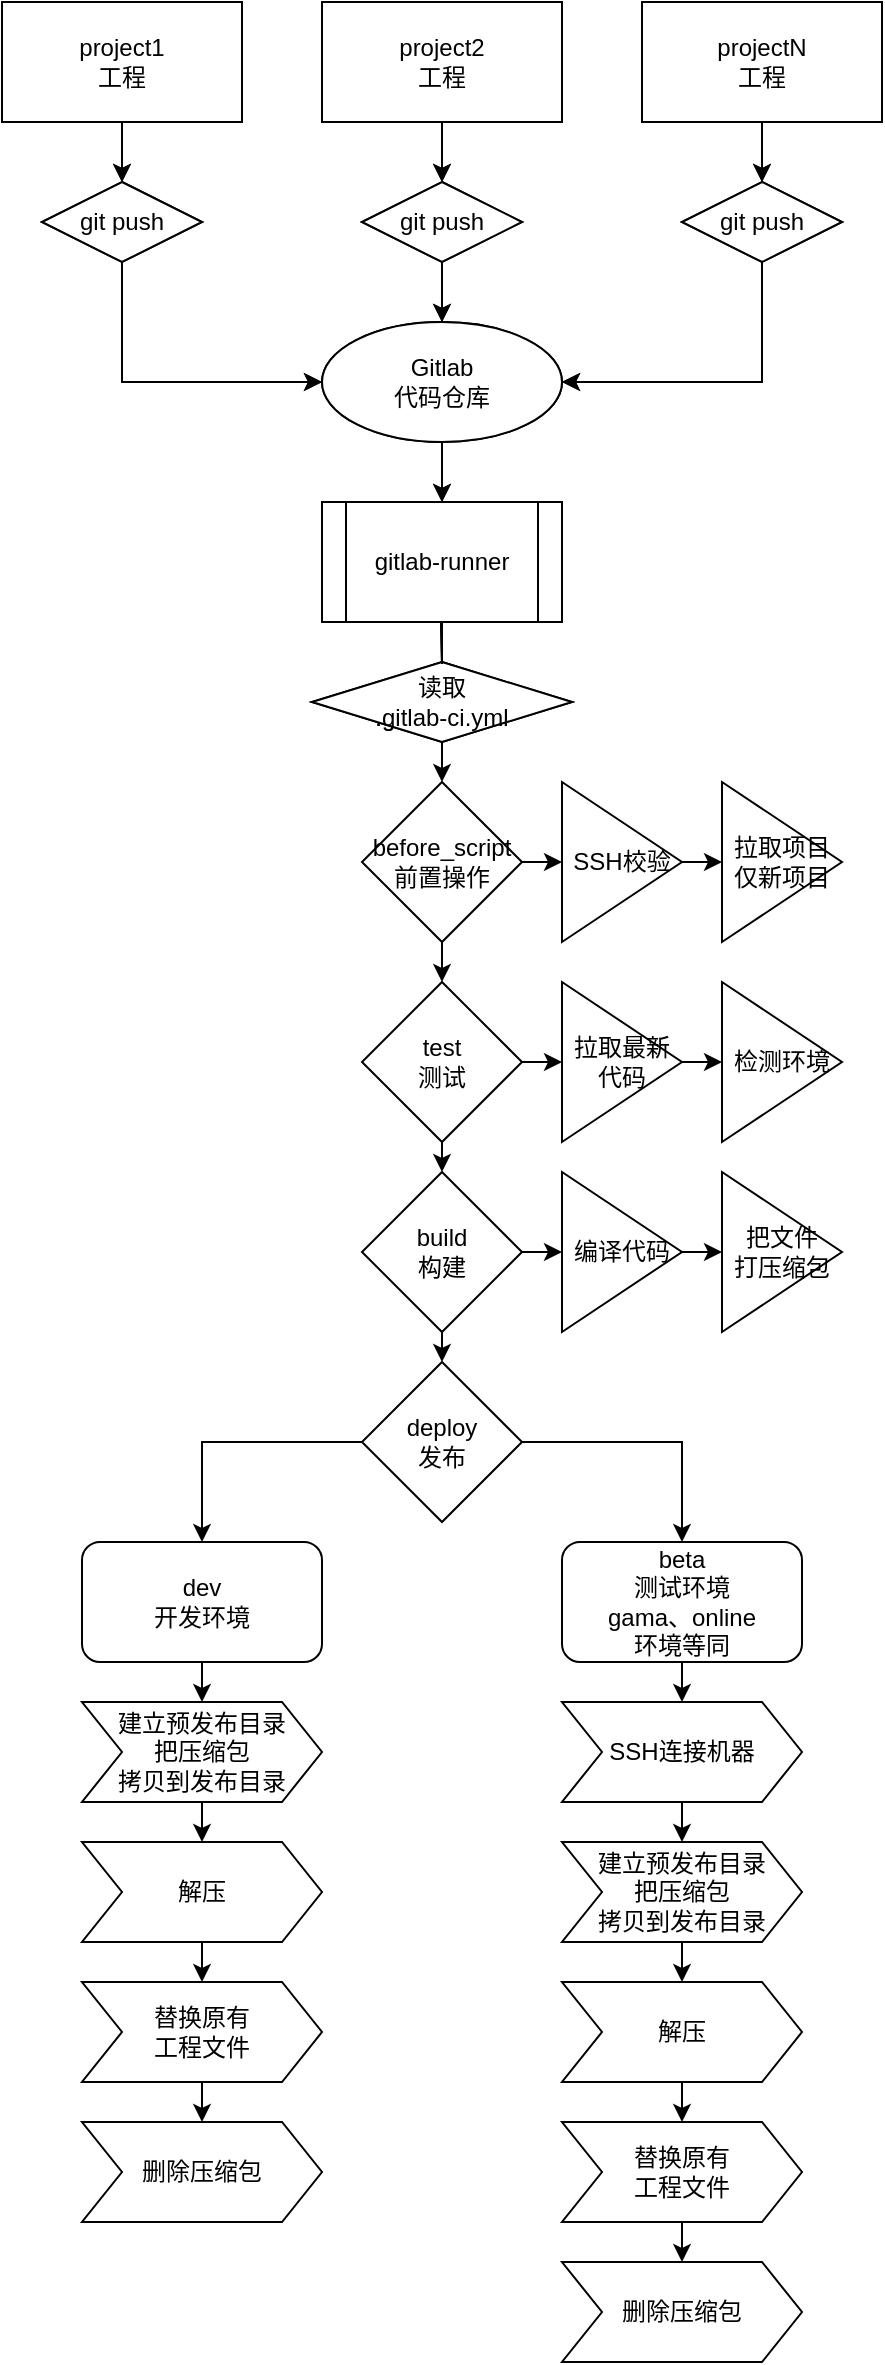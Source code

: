 <mxfile version="16.5.6" type="github">
  <diagram id="BnS27pVrS36JY-UFadmb" name="Page-1">
    <mxGraphModel dx="1038" dy="546" grid="1" gridSize="10" guides="1" tooltips="1" connect="1" arrows="1" fold="1" page="1" pageScale="1" pageWidth="827" pageHeight="1169" math="0" shadow="0">
      <root>
        <mxCell id="0" />
        <mxCell id="1" parent="0" />
        <mxCell id="piuvEJgIPPBP0Wa2WV8D-1" style="edgeStyle=orthogonalEdgeStyle;rounded=0;orthogonalLoop=1;jettySize=auto;html=1;exitX=0.5;exitY=1;exitDx=0;exitDy=0;" edge="1" parent="1" source="piuvEJgIPPBP0Wa2WV8D-2">
          <mxGeometry relative="1" as="geometry">
            <mxPoint x="260" y="100" as="targetPoint" />
          </mxGeometry>
        </mxCell>
        <mxCell id="piuvEJgIPPBP0Wa2WV8D-2" value="svr1&lt;br&gt;服务" style="rounded=0;whiteSpace=wrap;html=1;" vertex="1" parent="1">
          <mxGeometry x="200" y="10" width="120" height="60" as="geometry" />
        </mxCell>
        <mxCell id="piuvEJgIPPBP0Wa2WV8D-3" style="edgeStyle=orthogonalEdgeStyle;rounded=0;orthogonalLoop=1;jettySize=auto;html=1;exitX=0.5;exitY=1;exitDx=0;exitDy=0;entryX=0;entryY=0.5;entryDx=0;entryDy=0;" edge="1" parent="1" source="piuvEJgIPPBP0Wa2WV8D-4">
          <mxGeometry relative="1" as="geometry">
            <mxPoint x="360" y="200" as="targetPoint" />
            <Array as="points">
              <mxPoint x="260" y="200" />
            </Array>
          </mxGeometry>
        </mxCell>
        <mxCell id="piuvEJgIPPBP0Wa2WV8D-4" value="git push" style="rhombus;whiteSpace=wrap;html=1;" vertex="1" parent="1">
          <mxGeometry x="220" y="100" width="80" height="40" as="geometry" />
        </mxCell>
        <mxCell id="piuvEJgIPPBP0Wa2WV8D-5" style="edgeStyle=orthogonalEdgeStyle;rounded=0;orthogonalLoop=1;jettySize=auto;html=1;exitX=0.5;exitY=1;exitDx=0;exitDy=0;" edge="1" parent="1" source="piuvEJgIPPBP0Wa2WV8D-6">
          <mxGeometry relative="1" as="geometry">
            <mxPoint x="420" y="100" as="targetPoint" />
          </mxGeometry>
        </mxCell>
        <mxCell id="piuvEJgIPPBP0Wa2WV8D-6" value="svr2&lt;br&gt;服务" style="rounded=0;whiteSpace=wrap;html=1;" vertex="1" parent="1">
          <mxGeometry x="360" y="10" width="120" height="60" as="geometry" />
        </mxCell>
        <mxCell id="piuvEJgIPPBP0Wa2WV8D-7" style="edgeStyle=orthogonalEdgeStyle;rounded=0;orthogonalLoop=1;jettySize=auto;html=1;exitX=0.5;exitY=1;exitDx=0;exitDy=0;entryX=0.5;entryY=0;entryDx=0;entryDy=0;" edge="1" parent="1" source="piuvEJgIPPBP0Wa2WV8D-8">
          <mxGeometry relative="1" as="geometry">
            <mxPoint x="420" y="170" as="targetPoint" />
          </mxGeometry>
        </mxCell>
        <mxCell id="piuvEJgIPPBP0Wa2WV8D-8" value="git push" style="rhombus;whiteSpace=wrap;html=1;" vertex="1" parent="1">
          <mxGeometry x="380" y="100" width="80" height="40" as="geometry" />
        </mxCell>
        <mxCell id="piuvEJgIPPBP0Wa2WV8D-9" style="edgeStyle=orthogonalEdgeStyle;rounded=0;orthogonalLoop=1;jettySize=auto;html=1;exitX=0.5;exitY=1;exitDx=0;exitDy=0;" edge="1" parent="1" source="piuvEJgIPPBP0Wa2WV8D-10">
          <mxGeometry relative="1" as="geometry">
            <mxPoint x="580" y="100" as="targetPoint" />
          </mxGeometry>
        </mxCell>
        <mxCell id="piuvEJgIPPBP0Wa2WV8D-10" value="svr3&lt;br&gt;服务" style="rounded=0;whiteSpace=wrap;html=1;" vertex="1" parent="1">
          <mxGeometry x="520" y="10" width="120" height="60" as="geometry" />
        </mxCell>
        <mxCell id="piuvEJgIPPBP0Wa2WV8D-11" style="edgeStyle=orthogonalEdgeStyle;rounded=0;orthogonalLoop=1;jettySize=auto;html=1;exitX=0.5;exitY=1;exitDx=0;exitDy=0;entryX=1;entryY=0.5;entryDx=0;entryDy=0;" edge="1" parent="1" source="piuvEJgIPPBP0Wa2WV8D-12">
          <mxGeometry relative="1" as="geometry">
            <mxPoint x="480" y="200" as="targetPoint" />
            <Array as="points">
              <mxPoint x="580" y="200" />
            </Array>
          </mxGeometry>
        </mxCell>
        <mxCell id="piuvEJgIPPBP0Wa2WV8D-12" value="git push" style="rhombus;whiteSpace=wrap;html=1;" vertex="1" parent="1">
          <mxGeometry x="540" y="100" width="80" height="40" as="geometry" />
        </mxCell>
        <mxCell id="piuvEJgIPPBP0Wa2WV8D-13" style="edgeStyle=orthogonalEdgeStyle;rounded=0;orthogonalLoop=1;jettySize=auto;html=1;exitX=0.5;exitY=1;exitDx=0;exitDy=0;" edge="1" parent="1">
          <mxGeometry relative="1" as="geometry">
            <mxPoint x="420" y="260" as="targetPoint" />
            <mxPoint x="420" y="230" as="sourcePoint" />
          </mxGeometry>
        </mxCell>
        <mxCell id="piuvEJgIPPBP0Wa2WV8D-14" style="edgeStyle=orthogonalEdgeStyle;rounded=0;orthogonalLoop=1;jettySize=auto;html=1;exitX=0.5;exitY=1;exitDx=0;exitDy=0;startArrow=none;" edge="1" parent="1" source="piuvEJgIPPBP0Wa2WV8D-17">
          <mxGeometry relative="1" as="geometry">
            <mxPoint x="419.5" y="350" as="targetPoint" />
            <mxPoint x="419.5" y="320" as="sourcePoint" />
          </mxGeometry>
        </mxCell>
        <mxCell id="piuvEJgIPPBP0Wa2WV8D-15" value="gitlab-runner" style="shape=process;whiteSpace=wrap;html=1;backgroundOutline=1;" vertex="1" parent="1">
          <mxGeometry x="360" y="260" width="120" height="60" as="geometry" />
        </mxCell>
        <mxCell id="piuvEJgIPPBP0Wa2WV8D-16" value="Gitlab&lt;br&gt;代码仓库" style="ellipse;whiteSpace=wrap;html=1;" vertex="1" parent="1">
          <mxGeometry x="360" y="170" width="120" height="60" as="geometry" />
        </mxCell>
        <mxCell id="piuvEJgIPPBP0Wa2WV8D-17" value="读取&lt;br&gt;.gitlab-ci.yml" style="rhombus;whiteSpace=wrap;html=1;" vertex="1" parent="1">
          <mxGeometry x="355" y="340" width="130" height="40" as="geometry" />
        </mxCell>
        <mxCell id="piuvEJgIPPBP0Wa2WV8D-18" value="" style="edgeStyle=orthogonalEdgeStyle;rounded=0;orthogonalLoop=1;jettySize=auto;html=1;exitX=0.5;exitY=1;exitDx=0;exitDy=0;endArrow=none;" edge="1" parent="1" target="piuvEJgIPPBP0Wa2WV8D-17">
          <mxGeometry relative="1" as="geometry">
            <mxPoint x="419.5" y="350" as="targetPoint" />
            <mxPoint x="419.5" y="320" as="sourcePoint" />
          </mxGeometry>
        </mxCell>
        <mxCell id="piuvEJgIPPBP0Wa2WV8D-19" style="edgeStyle=orthogonalEdgeStyle;rounded=0;orthogonalLoop=1;jettySize=auto;html=1;exitX=0.5;exitY=1;exitDx=0;exitDy=0;" edge="1" parent="1" source="piuvEJgIPPBP0Wa2WV8D-20">
          <mxGeometry relative="1" as="geometry">
            <mxPoint x="260" y="100" as="targetPoint" />
          </mxGeometry>
        </mxCell>
        <mxCell id="piuvEJgIPPBP0Wa2WV8D-20" value="project1&lt;br&gt;工程" style="rounded=0;whiteSpace=wrap;html=1;" vertex="1" parent="1">
          <mxGeometry x="200" y="10" width="120" height="60" as="geometry" />
        </mxCell>
        <mxCell id="piuvEJgIPPBP0Wa2WV8D-21" style="edgeStyle=orthogonalEdgeStyle;rounded=0;orthogonalLoop=1;jettySize=auto;html=1;exitX=0.5;exitY=1;exitDx=0;exitDy=0;entryX=0;entryY=0.5;entryDx=0;entryDy=0;" edge="1" parent="1" source="piuvEJgIPPBP0Wa2WV8D-22">
          <mxGeometry relative="1" as="geometry">
            <mxPoint x="360" y="200" as="targetPoint" />
            <Array as="points">
              <mxPoint x="260" y="200" />
            </Array>
          </mxGeometry>
        </mxCell>
        <mxCell id="piuvEJgIPPBP0Wa2WV8D-22" value="git push" style="rhombus;whiteSpace=wrap;html=1;" vertex="1" parent="1">
          <mxGeometry x="220" y="100" width="80" height="40" as="geometry" />
        </mxCell>
        <mxCell id="piuvEJgIPPBP0Wa2WV8D-23" style="edgeStyle=orthogonalEdgeStyle;rounded=0;orthogonalLoop=1;jettySize=auto;html=1;exitX=0.5;exitY=1;exitDx=0;exitDy=0;" edge="1" parent="1" source="piuvEJgIPPBP0Wa2WV8D-24">
          <mxGeometry relative="1" as="geometry">
            <mxPoint x="420" y="100" as="targetPoint" />
          </mxGeometry>
        </mxCell>
        <mxCell id="piuvEJgIPPBP0Wa2WV8D-24" value="project2&lt;br&gt;工程" style="rounded=0;whiteSpace=wrap;html=1;" vertex="1" parent="1">
          <mxGeometry x="360" y="10" width="120" height="60" as="geometry" />
        </mxCell>
        <mxCell id="piuvEJgIPPBP0Wa2WV8D-25" style="edgeStyle=orthogonalEdgeStyle;rounded=0;orthogonalLoop=1;jettySize=auto;html=1;exitX=0.5;exitY=1;exitDx=0;exitDy=0;entryX=0.5;entryY=0;entryDx=0;entryDy=0;" edge="1" parent="1" source="piuvEJgIPPBP0Wa2WV8D-26">
          <mxGeometry relative="1" as="geometry">
            <mxPoint x="420" y="170" as="targetPoint" />
          </mxGeometry>
        </mxCell>
        <mxCell id="piuvEJgIPPBP0Wa2WV8D-26" value="git push" style="rhombus;whiteSpace=wrap;html=1;" vertex="1" parent="1">
          <mxGeometry x="380" y="100" width="80" height="40" as="geometry" />
        </mxCell>
        <mxCell id="piuvEJgIPPBP0Wa2WV8D-27" style="edgeStyle=orthogonalEdgeStyle;rounded=0;orthogonalLoop=1;jettySize=auto;html=1;exitX=0.5;exitY=1;exitDx=0;exitDy=0;" edge="1" parent="1" source="piuvEJgIPPBP0Wa2WV8D-28">
          <mxGeometry relative="1" as="geometry">
            <mxPoint x="580" y="100" as="targetPoint" />
          </mxGeometry>
        </mxCell>
        <mxCell id="piuvEJgIPPBP0Wa2WV8D-28" value="projectN&lt;br&gt;工程" style="rounded=0;whiteSpace=wrap;html=1;" vertex="1" parent="1">
          <mxGeometry x="520" y="10" width="120" height="60" as="geometry" />
        </mxCell>
        <mxCell id="piuvEJgIPPBP0Wa2WV8D-29" style="edgeStyle=orthogonalEdgeStyle;rounded=0;orthogonalLoop=1;jettySize=auto;html=1;exitX=0.5;exitY=1;exitDx=0;exitDy=0;entryX=1;entryY=0.5;entryDx=0;entryDy=0;" edge="1" parent="1" source="piuvEJgIPPBP0Wa2WV8D-30">
          <mxGeometry relative="1" as="geometry">
            <mxPoint x="480" y="200" as="targetPoint" />
            <Array as="points">
              <mxPoint x="580" y="200" />
            </Array>
          </mxGeometry>
        </mxCell>
        <mxCell id="piuvEJgIPPBP0Wa2WV8D-30" value="git push" style="rhombus;whiteSpace=wrap;html=1;" vertex="1" parent="1">
          <mxGeometry x="540" y="100" width="80" height="40" as="geometry" />
        </mxCell>
        <mxCell id="piuvEJgIPPBP0Wa2WV8D-31" style="edgeStyle=orthogonalEdgeStyle;rounded=0;orthogonalLoop=1;jettySize=auto;html=1;exitX=0.5;exitY=1;exitDx=0;exitDy=0;" edge="1" parent="1">
          <mxGeometry relative="1" as="geometry">
            <mxPoint x="420" y="260" as="targetPoint" />
            <mxPoint x="420" y="230" as="sourcePoint" />
          </mxGeometry>
        </mxCell>
        <mxCell id="piuvEJgIPPBP0Wa2WV8D-32" style="edgeStyle=orthogonalEdgeStyle;rounded=0;orthogonalLoop=1;jettySize=auto;html=1;exitX=0.5;exitY=1;exitDx=0;exitDy=0;startArrow=none;" edge="1" parent="1" source="piuvEJgIPPBP0Wa2WV8D-45">
          <mxGeometry relative="1" as="geometry">
            <mxPoint x="419.5" y="350" as="targetPoint" />
            <mxPoint x="419.5" y="320" as="sourcePoint" />
          </mxGeometry>
        </mxCell>
        <mxCell id="piuvEJgIPPBP0Wa2WV8D-33" value="gitlab-runner" style="shape=process;whiteSpace=wrap;html=1;backgroundOutline=1;" vertex="1" parent="1">
          <mxGeometry x="360" y="260" width="120" height="60" as="geometry" />
        </mxCell>
        <mxCell id="piuvEJgIPPBP0Wa2WV8D-34" value="Gitlab&lt;br&gt;代码仓库" style="ellipse;whiteSpace=wrap;html=1;" vertex="1" parent="1">
          <mxGeometry x="360" y="170" width="120" height="60" as="geometry" />
        </mxCell>
        <mxCell id="piuvEJgIPPBP0Wa2WV8D-35" style="edgeStyle=orthogonalEdgeStyle;rounded=0;orthogonalLoop=1;jettySize=auto;html=1;exitX=0.5;exitY=1;exitDx=0;exitDy=0;entryX=0.5;entryY=0;entryDx=0;entryDy=0;" edge="1" parent="1" source="piuvEJgIPPBP0Wa2WV8D-37" target="piuvEJgIPPBP0Wa2WV8D-40">
          <mxGeometry relative="1" as="geometry" />
        </mxCell>
        <mxCell id="piuvEJgIPPBP0Wa2WV8D-36" style="edgeStyle=orthogonalEdgeStyle;rounded=0;orthogonalLoop=1;jettySize=auto;html=1;exitX=1;exitY=0.5;exitDx=0;exitDy=0;" edge="1" parent="1" source="piuvEJgIPPBP0Wa2WV8D-37">
          <mxGeometry relative="1" as="geometry">
            <mxPoint x="480" y="540" as="targetPoint" />
          </mxGeometry>
        </mxCell>
        <mxCell id="piuvEJgIPPBP0Wa2WV8D-37" value="test&lt;br&gt;测试" style="rhombus;whiteSpace=wrap;html=1;" vertex="1" parent="1">
          <mxGeometry x="380" y="500" width="80" height="80" as="geometry" />
        </mxCell>
        <mxCell id="piuvEJgIPPBP0Wa2WV8D-38" style="edgeStyle=orthogonalEdgeStyle;rounded=0;orthogonalLoop=1;jettySize=auto;html=1;exitX=0.5;exitY=1;exitDx=0;exitDy=0;entryX=0.5;entryY=0;entryDx=0;entryDy=0;" edge="1" parent="1" source="piuvEJgIPPBP0Wa2WV8D-40" target="piuvEJgIPPBP0Wa2WV8D-43">
          <mxGeometry relative="1" as="geometry" />
        </mxCell>
        <mxCell id="piuvEJgIPPBP0Wa2WV8D-39" style="edgeStyle=orthogonalEdgeStyle;rounded=0;orthogonalLoop=1;jettySize=auto;html=1;exitX=1;exitY=0.5;exitDx=0;exitDy=0;" edge="1" parent="1" source="piuvEJgIPPBP0Wa2WV8D-40">
          <mxGeometry relative="1" as="geometry">
            <mxPoint x="480" y="635" as="targetPoint" />
          </mxGeometry>
        </mxCell>
        <mxCell id="piuvEJgIPPBP0Wa2WV8D-40" value="build&lt;br&gt;构建" style="rhombus;whiteSpace=wrap;html=1;" vertex="1" parent="1">
          <mxGeometry x="380" y="595" width="80" height="80" as="geometry" />
        </mxCell>
        <mxCell id="piuvEJgIPPBP0Wa2WV8D-41" style="edgeStyle=orthogonalEdgeStyle;rounded=0;orthogonalLoop=1;jettySize=auto;html=1;exitX=0;exitY=0.5;exitDx=0;exitDy=0;entryX=0.5;entryY=0;entryDx=0;entryDy=0;" edge="1" parent="1" source="piuvEJgIPPBP0Wa2WV8D-43" target="piuvEJgIPPBP0Wa2WV8D-62">
          <mxGeometry relative="1" as="geometry" />
        </mxCell>
        <mxCell id="piuvEJgIPPBP0Wa2WV8D-42" style="edgeStyle=orthogonalEdgeStyle;rounded=0;orthogonalLoop=1;jettySize=auto;html=1;exitX=1;exitY=0.5;exitDx=0;exitDy=0;" edge="1" parent="1" source="piuvEJgIPPBP0Wa2WV8D-43" target="piuvEJgIPPBP0Wa2WV8D-64">
          <mxGeometry relative="1" as="geometry" />
        </mxCell>
        <mxCell id="piuvEJgIPPBP0Wa2WV8D-43" value="deploy&lt;br&gt;发布" style="rhombus;whiteSpace=wrap;html=1;" vertex="1" parent="1">
          <mxGeometry x="380" y="690" width="80" height="80" as="geometry" />
        </mxCell>
        <mxCell id="piuvEJgIPPBP0Wa2WV8D-44" style="edgeStyle=orthogonalEdgeStyle;rounded=0;orthogonalLoop=1;jettySize=auto;html=1;exitX=0.5;exitY=1;exitDx=0;exitDy=0;" edge="1" parent="1" source="piuvEJgIPPBP0Wa2WV8D-45">
          <mxGeometry relative="1" as="geometry">
            <mxPoint x="420" y="400" as="targetPoint" />
          </mxGeometry>
        </mxCell>
        <mxCell id="piuvEJgIPPBP0Wa2WV8D-45" value="读取&lt;br&gt;.gitlab-ci.yml" style="rhombus;whiteSpace=wrap;html=1;" vertex="1" parent="1">
          <mxGeometry x="355" y="340" width="130" height="40" as="geometry" />
        </mxCell>
        <mxCell id="piuvEJgIPPBP0Wa2WV8D-46" value="" style="edgeStyle=orthogonalEdgeStyle;rounded=0;orthogonalLoop=1;jettySize=auto;html=1;exitX=0.5;exitY=1;exitDx=0;exitDy=0;endArrow=none;" edge="1" parent="1" target="piuvEJgIPPBP0Wa2WV8D-45">
          <mxGeometry relative="1" as="geometry">
            <mxPoint x="419.5" y="350" as="targetPoint" />
            <mxPoint x="419.5" y="320" as="sourcePoint" />
          </mxGeometry>
        </mxCell>
        <mxCell id="piuvEJgIPPBP0Wa2WV8D-47" style="edgeStyle=orthogonalEdgeStyle;rounded=0;orthogonalLoop=1;jettySize=auto;html=1;exitX=0.5;exitY=1;exitDx=0;exitDy=0;entryX=0.5;entryY=0;entryDx=0;entryDy=0;" edge="1" parent="1" source="piuvEJgIPPBP0Wa2WV8D-49" target="piuvEJgIPPBP0Wa2WV8D-37">
          <mxGeometry relative="1" as="geometry" />
        </mxCell>
        <mxCell id="piuvEJgIPPBP0Wa2WV8D-49" value="before_script&lt;br&gt;前置操作" style="rhombus;whiteSpace=wrap;html=1;" vertex="1" parent="1">
          <mxGeometry x="380" y="400" width="80" height="80" as="geometry" />
        </mxCell>
        <mxCell id="piuvEJgIPPBP0Wa2WV8D-50" style="edgeStyle=orthogonalEdgeStyle;rounded=0;orthogonalLoop=1;jettySize=auto;html=1;exitX=1;exitY=0.5;exitDx=0;exitDy=0;" edge="1" parent="1">
          <mxGeometry relative="1" as="geometry">
            <mxPoint x="480" y="440" as="targetPoint" />
            <mxPoint x="460" y="440" as="sourcePoint" />
          </mxGeometry>
        </mxCell>
        <mxCell id="piuvEJgIPPBP0Wa2WV8D-52" style="edgeStyle=orthogonalEdgeStyle;rounded=0;orthogonalLoop=1;jettySize=auto;html=1;exitX=1;exitY=0.5;exitDx=0;exitDy=0;entryX=0;entryY=0.5;entryDx=0;entryDy=0;" edge="1" parent="1" source="piuvEJgIPPBP0Wa2WV8D-53" target="piuvEJgIPPBP0Wa2WV8D-54">
          <mxGeometry relative="1" as="geometry" />
        </mxCell>
        <mxCell id="piuvEJgIPPBP0Wa2WV8D-53" value="SSH校验" style="triangle;whiteSpace=wrap;html=1;" vertex="1" parent="1">
          <mxGeometry x="480" y="400" width="60" height="80" as="geometry" />
        </mxCell>
        <mxCell id="piuvEJgIPPBP0Wa2WV8D-54" value="拉取项目&lt;br&gt;仅新项目" style="triangle;whiteSpace=wrap;html=1;" vertex="1" parent="1">
          <mxGeometry x="560" y="400" width="60" height="80" as="geometry" />
        </mxCell>
        <mxCell id="piuvEJgIPPBP0Wa2WV8D-80" style="edgeStyle=orthogonalEdgeStyle;rounded=0;orthogonalLoop=1;jettySize=auto;html=1;exitX=1;exitY=0.5;exitDx=0;exitDy=0;entryX=0;entryY=0.5;entryDx=0;entryDy=0;" edge="1" parent="1" source="piuvEJgIPPBP0Wa2WV8D-55" target="piuvEJgIPPBP0Wa2WV8D-79">
          <mxGeometry relative="1" as="geometry" />
        </mxCell>
        <mxCell id="piuvEJgIPPBP0Wa2WV8D-55" value="拉取最新&lt;br&gt;代码" style="triangle;whiteSpace=wrap;html=1;" vertex="1" parent="1">
          <mxGeometry x="480" y="500" width="60" height="80" as="geometry" />
        </mxCell>
        <mxCell id="piuvEJgIPPBP0Wa2WV8D-56" style="edgeStyle=orthogonalEdgeStyle;rounded=0;orthogonalLoop=1;jettySize=auto;html=1;exitX=1;exitY=0.5;exitDx=0;exitDy=0;entryX=0;entryY=0.5;entryDx=0;entryDy=0;" edge="1" parent="1" source="piuvEJgIPPBP0Wa2WV8D-57" target="piuvEJgIPPBP0Wa2WV8D-59">
          <mxGeometry relative="1" as="geometry" />
        </mxCell>
        <mxCell id="piuvEJgIPPBP0Wa2WV8D-57" value="编译代码" style="triangle;whiteSpace=wrap;html=1;" vertex="1" parent="1">
          <mxGeometry x="480" y="595" width="60" height="80" as="geometry" />
        </mxCell>
        <mxCell id="piuvEJgIPPBP0Wa2WV8D-59" value="把文件&lt;br&gt;打压缩包" style="triangle;whiteSpace=wrap;html=1;" vertex="1" parent="1">
          <mxGeometry x="560" y="595" width="60" height="80" as="geometry" />
        </mxCell>
        <mxCell id="piuvEJgIPPBP0Wa2WV8D-61" style="edgeStyle=orthogonalEdgeStyle;rounded=0;orthogonalLoop=1;jettySize=auto;html=1;exitX=0.5;exitY=1;exitDx=0;exitDy=0;" edge="1" parent="1" source="piuvEJgIPPBP0Wa2WV8D-62">
          <mxGeometry relative="1" as="geometry">
            <mxPoint x="300" y="860" as="targetPoint" />
          </mxGeometry>
        </mxCell>
        <mxCell id="piuvEJgIPPBP0Wa2WV8D-62" value="dev&lt;br&gt;开发环境" style="rounded=1;whiteSpace=wrap;html=1;" vertex="1" parent="1">
          <mxGeometry x="240" y="780" width="120" height="60" as="geometry" />
        </mxCell>
        <mxCell id="piuvEJgIPPBP0Wa2WV8D-63" style="edgeStyle=orthogonalEdgeStyle;rounded=0;orthogonalLoop=1;jettySize=auto;html=1;exitX=0.5;exitY=1;exitDx=0;exitDy=0;" edge="1" parent="1" source="piuvEJgIPPBP0Wa2WV8D-64">
          <mxGeometry relative="1" as="geometry">
            <mxPoint x="540" y="860" as="targetPoint" />
          </mxGeometry>
        </mxCell>
        <mxCell id="piuvEJgIPPBP0Wa2WV8D-64" value="beta&lt;br&gt;测试环境&lt;br&gt;gama、online&lt;br&gt;环境等同" style="rounded=1;whiteSpace=wrap;html=1;" vertex="1" parent="1">
          <mxGeometry x="480" y="780" width="120" height="60" as="geometry" />
        </mxCell>
        <mxCell id="piuvEJgIPPBP0Wa2WV8D-65" style="edgeStyle=orthogonalEdgeStyle;rounded=0;orthogonalLoop=1;jettySize=auto;html=1;exitX=0.5;exitY=1;exitDx=0;exitDy=0;" edge="1" parent="1" source="piuvEJgIPPBP0Wa2WV8D-66">
          <mxGeometry relative="1" as="geometry">
            <mxPoint x="300" y="930" as="targetPoint" />
          </mxGeometry>
        </mxCell>
        <mxCell id="piuvEJgIPPBP0Wa2WV8D-66" value="建立预发布目录&lt;br&gt;把压缩包&lt;br&gt;拷贝到发布目录" style="shape=step;perimeter=stepPerimeter;whiteSpace=wrap;html=1;fixedSize=1;" vertex="1" parent="1">
          <mxGeometry x="240" y="860" width="120" height="50" as="geometry" />
        </mxCell>
        <mxCell id="piuvEJgIPPBP0Wa2WV8D-67" style="edgeStyle=orthogonalEdgeStyle;rounded=0;orthogonalLoop=1;jettySize=auto;html=1;exitX=0.5;exitY=1;exitDx=0;exitDy=0;entryX=0.5;entryY=0;entryDx=0;entryDy=0;" edge="1" parent="1" source="piuvEJgIPPBP0Wa2WV8D-68" target="piuvEJgIPPBP0Wa2WV8D-69">
          <mxGeometry relative="1" as="geometry" />
        </mxCell>
        <mxCell id="piuvEJgIPPBP0Wa2WV8D-68" value="解压" style="shape=step;perimeter=stepPerimeter;whiteSpace=wrap;html=1;fixedSize=1;" vertex="1" parent="1">
          <mxGeometry x="240" y="930" width="120" height="50" as="geometry" />
        </mxCell>
        <mxCell id="piuvEJgIPPBP0Wa2WV8D-69" value="替换原有&lt;br&gt;工程文件" style="shape=step;perimeter=stepPerimeter;whiteSpace=wrap;html=1;fixedSize=1;" vertex="1" parent="1">
          <mxGeometry x="240" y="1000" width="120" height="50" as="geometry" />
        </mxCell>
        <mxCell id="piuvEJgIPPBP0Wa2WV8D-70" value="SSH连接机器" style="shape=step;perimeter=stepPerimeter;whiteSpace=wrap;html=1;fixedSize=1;" vertex="1" parent="1">
          <mxGeometry x="480" y="860" width="120" height="50" as="geometry" />
        </mxCell>
        <mxCell id="piuvEJgIPPBP0Wa2WV8D-79" value="检测环境" style="triangle;whiteSpace=wrap;html=1;" vertex="1" parent="1">
          <mxGeometry x="560" y="500" width="60" height="80" as="geometry" />
        </mxCell>
        <mxCell id="piuvEJgIPPBP0Wa2WV8D-81" style="edgeStyle=orthogonalEdgeStyle;rounded=0;orthogonalLoop=1;jettySize=auto;html=1;exitX=0.5;exitY=1;exitDx=0;exitDy=0;entryX=0.5;entryY=0;entryDx=0;entryDy=0;" edge="1" parent="1" target="piuvEJgIPPBP0Wa2WV8D-82">
          <mxGeometry relative="1" as="geometry">
            <mxPoint x="300" y="1050" as="sourcePoint" />
          </mxGeometry>
        </mxCell>
        <mxCell id="piuvEJgIPPBP0Wa2WV8D-82" value="删除压缩包" style="shape=step;perimeter=stepPerimeter;whiteSpace=wrap;html=1;fixedSize=1;" vertex="1" parent="1">
          <mxGeometry x="240" y="1070" width="120" height="50" as="geometry" />
        </mxCell>
        <mxCell id="piuvEJgIPPBP0Wa2WV8D-83" style="edgeStyle=orthogonalEdgeStyle;rounded=0;orthogonalLoop=1;jettySize=auto;html=1;exitX=0.5;exitY=1;exitDx=0;exitDy=0;" edge="1" parent="1">
          <mxGeometry relative="1" as="geometry">
            <mxPoint x="540" y="930" as="targetPoint" />
            <mxPoint x="540" y="910" as="sourcePoint" />
          </mxGeometry>
        </mxCell>
        <mxCell id="piuvEJgIPPBP0Wa2WV8D-84" style="edgeStyle=orthogonalEdgeStyle;rounded=0;orthogonalLoop=1;jettySize=auto;html=1;exitX=0.5;exitY=1;exitDx=0;exitDy=0;" edge="1" parent="1" source="piuvEJgIPPBP0Wa2WV8D-85">
          <mxGeometry relative="1" as="geometry">
            <mxPoint x="540" y="1000" as="targetPoint" />
          </mxGeometry>
        </mxCell>
        <mxCell id="piuvEJgIPPBP0Wa2WV8D-85" value="建立预发布目录&lt;br&gt;把压缩包&lt;br&gt;拷贝到发布目录" style="shape=step;perimeter=stepPerimeter;whiteSpace=wrap;html=1;fixedSize=1;" vertex="1" parent="1">
          <mxGeometry x="480" y="930" width="120" height="50" as="geometry" />
        </mxCell>
        <mxCell id="piuvEJgIPPBP0Wa2WV8D-86" style="edgeStyle=orthogonalEdgeStyle;rounded=0;orthogonalLoop=1;jettySize=auto;html=1;exitX=0.5;exitY=1;exitDx=0;exitDy=0;entryX=0.5;entryY=0;entryDx=0;entryDy=0;" edge="1" parent="1" source="piuvEJgIPPBP0Wa2WV8D-87" target="piuvEJgIPPBP0Wa2WV8D-88">
          <mxGeometry relative="1" as="geometry" />
        </mxCell>
        <mxCell id="piuvEJgIPPBP0Wa2WV8D-87" value="解压" style="shape=step;perimeter=stepPerimeter;whiteSpace=wrap;html=1;fixedSize=1;" vertex="1" parent="1">
          <mxGeometry x="480" y="1000" width="120" height="50" as="geometry" />
        </mxCell>
        <mxCell id="piuvEJgIPPBP0Wa2WV8D-88" value="替换原有&lt;br&gt;工程文件" style="shape=step;perimeter=stepPerimeter;whiteSpace=wrap;html=1;fixedSize=1;" vertex="1" parent="1">
          <mxGeometry x="480" y="1070" width="120" height="50" as="geometry" />
        </mxCell>
        <mxCell id="piuvEJgIPPBP0Wa2WV8D-89" style="edgeStyle=orthogonalEdgeStyle;rounded=0;orthogonalLoop=1;jettySize=auto;html=1;exitX=0.5;exitY=1;exitDx=0;exitDy=0;entryX=0.5;entryY=0;entryDx=0;entryDy=0;" edge="1" parent="1" target="piuvEJgIPPBP0Wa2WV8D-90">
          <mxGeometry relative="1" as="geometry">
            <mxPoint x="540" y="1120" as="sourcePoint" />
          </mxGeometry>
        </mxCell>
        <mxCell id="piuvEJgIPPBP0Wa2WV8D-90" value="删除压缩包" style="shape=step;perimeter=stepPerimeter;whiteSpace=wrap;html=1;fixedSize=1;" vertex="1" parent="1">
          <mxGeometry x="480" y="1140" width="120" height="50" as="geometry" />
        </mxCell>
      </root>
    </mxGraphModel>
  </diagram>
</mxfile>
